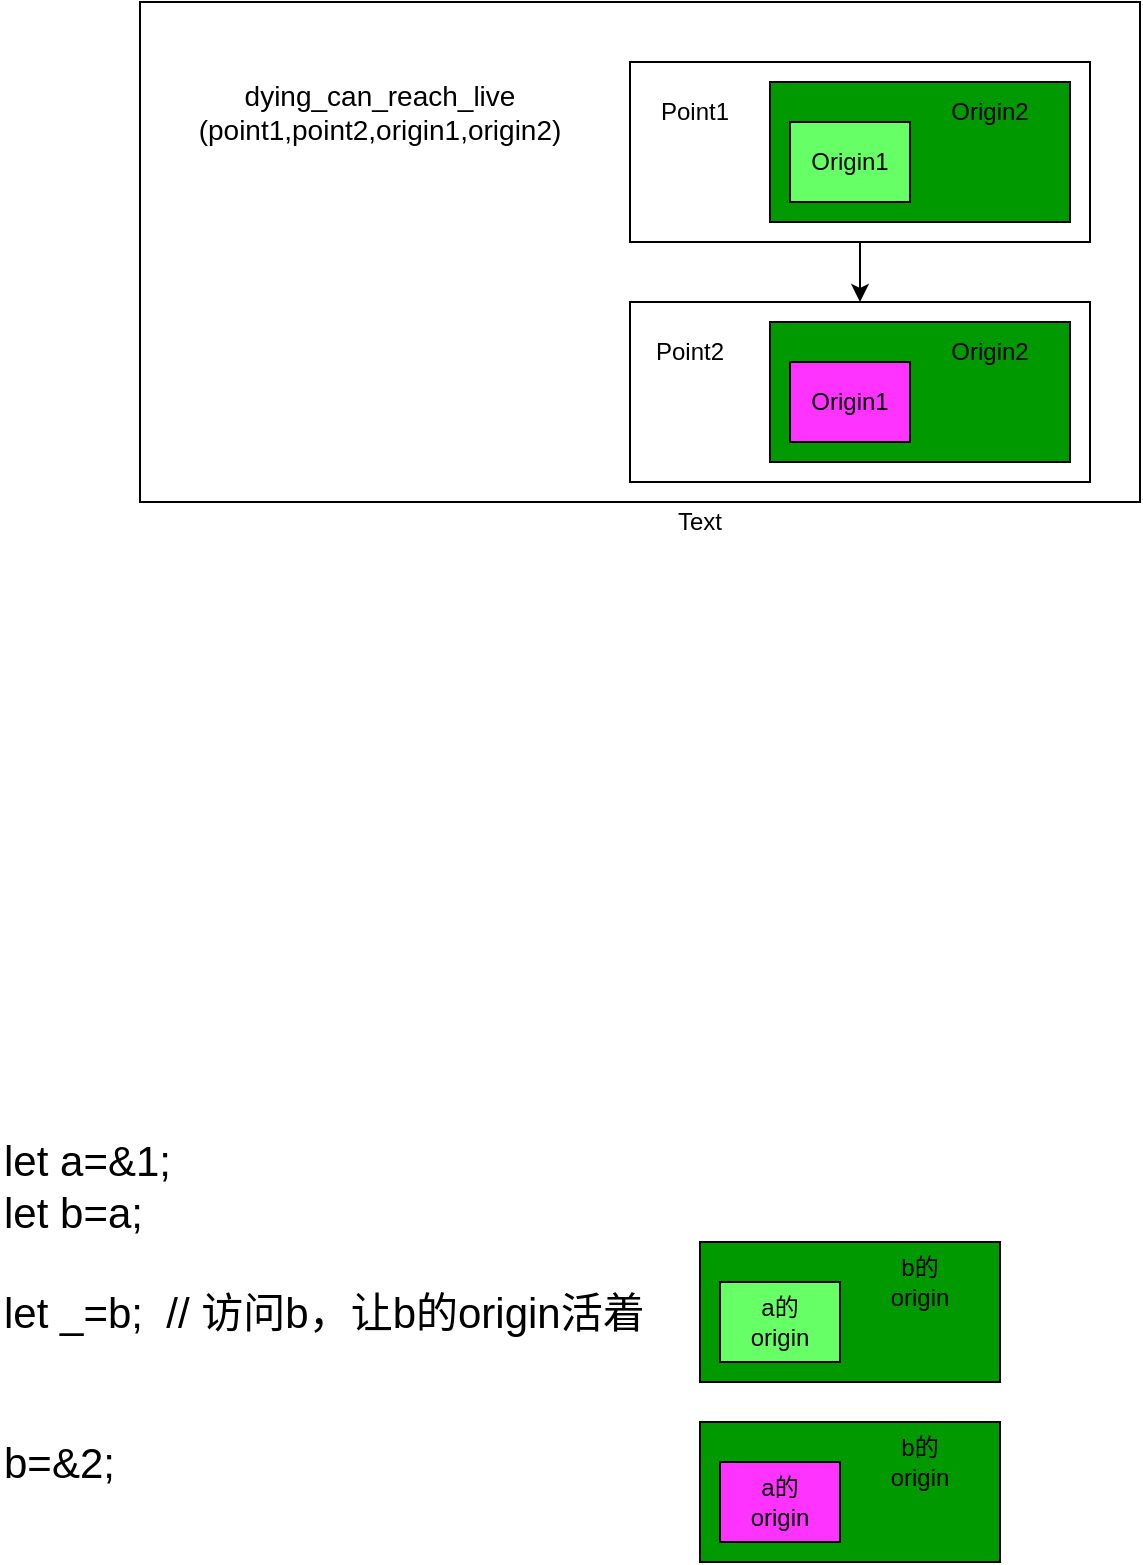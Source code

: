<mxfile version="15.1.3" type="device"><diagram id="bB4qtGm49EuHFvluCVFQ" name="Page-1"><mxGraphModel dx="981" dy="569" grid="1" gridSize="10" guides="1" tooltips="1" connect="1" arrows="1" fold="1" page="1" pageScale="1" pageWidth="850" pageHeight="1100" math="0" shadow="0"><root><mxCell id="0"/><mxCell id="1" parent="0"/><mxCell id="lCpqJju2Anh8xWLvA5O8-1" value="" style="rounded=0;whiteSpace=wrap;html=1;fillColor=#FFFFFF;" vertex="1" parent="1"><mxGeometry x="140" y="30" width="500" height="250" as="geometry"/></mxCell><mxCell id="lCpqJju2Anh8xWLvA5O8-2" value="" style="edgeStyle=orthogonalEdgeStyle;rounded=0;orthogonalLoop=1;jettySize=auto;html=1;fontSize=14;entryX=0.5;entryY=0;entryDx=0;entryDy=0;" edge="1" parent="1" source="lCpqJju2Anh8xWLvA5O8-3" target="lCpqJju2Anh8xWLvA5O8-10"><mxGeometry relative="1" as="geometry"/></mxCell><mxCell id="lCpqJju2Anh8xWLvA5O8-3" value="" style="rounded=0;whiteSpace=wrap;html=1;fillColor=#FFFFFF;" vertex="1" parent="1"><mxGeometry x="385" y="60" width="230" height="90" as="geometry"/></mxCell><mxCell id="lCpqJju2Anh8xWLvA5O8-4" value="" style="rounded=0;whiteSpace=wrap;html=1;fillColor=#009900;" vertex="1" parent="1"><mxGeometry x="455" y="70" width="150" height="70" as="geometry"/></mxCell><mxCell id="lCpqJju2Anh8xWLvA5O8-5" value="Origin2" style="text;html=1;strokeColor=none;fillColor=none;align=center;verticalAlign=middle;whiteSpace=wrap;rounded=0;" vertex="1" parent="1"><mxGeometry x="545" y="75" width="40" height="20" as="geometry"/></mxCell><mxCell id="lCpqJju2Anh8xWLvA5O8-6" value="Point1" style="text;html=1;strokeColor=none;fillColor=none;align=center;verticalAlign=middle;whiteSpace=wrap;rounded=0;" vertex="1" parent="1"><mxGeometry x="395" y="75" width="45" height="20" as="geometry"/></mxCell><mxCell id="lCpqJju2Anh8xWLvA5O8-7" value="" style="group" vertex="1" connectable="0" parent="1"><mxGeometry x="465" y="90" width="60" height="40" as="geometry"/></mxCell><mxCell id="lCpqJju2Anh8xWLvA5O8-8" value="" style="rounded=0;whiteSpace=wrap;html=1;fontSize=14;fillColor=#66FF66;" vertex="1" parent="lCpqJju2Anh8xWLvA5O8-7"><mxGeometry width="60" height="40" as="geometry"/></mxCell><mxCell id="lCpqJju2Anh8xWLvA5O8-9" value="Origin1" style="text;html=1;strokeColor=none;fillColor=none;align=center;verticalAlign=middle;whiteSpace=wrap;rounded=0;" vertex="1" parent="lCpqJju2Anh8xWLvA5O8-7"><mxGeometry x="10" y="5" width="40" height="30" as="geometry"/></mxCell><mxCell id="lCpqJju2Anh8xWLvA5O8-10" value="" style="rounded=0;whiteSpace=wrap;html=1;fillColor=#FFFFFF;" vertex="1" parent="1"><mxGeometry x="385" y="180" width="230" height="90" as="geometry"/></mxCell><mxCell id="lCpqJju2Anh8xWLvA5O8-11" value="" style="rounded=0;whiteSpace=wrap;html=1;fillColor=#009900;" vertex="1" parent="1"><mxGeometry x="455" y="190" width="150" height="70" as="geometry"/></mxCell><mxCell id="lCpqJju2Anh8xWLvA5O8-12" value="Origin2" style="text;html=1;strokeColor=none;fillColor=none;align=center;verticalAlign=middle;whiteSpace=wrap;rounded=0;" vertex="1" parent="1"><mxGeometry x="545" y="195" width="40" height="20" as="geometry"/></mxCell><mxCell id="lCpqJju2Anh8xWLvA5O8-13" value="Point2" style="text;html=1;strokeColor=none;fillColor=none;align=center;verticalAlign=middle;whiteSpace=wrap;rounded=0;" vertex="1" parent="1"><mxGeometry x="395" y="195" width="40" height="20" as="geometry"/></mxCell><mxCell id="lCpqJju2Anh8xWLvA5O8-14" value="" style="group;fillColor=#FF33FF;" vertex="1" connectable="0" parent="1"><mxGeometry x="465" y="210" width="60" height="40" as="geometry"/></mxCell><mxCell id="lCpqJju2Anh8xWLvA5O8-15" value="" style="rounded=0;whiteSpace=wrap;html=1;fontSize=14;fillColor=#FF33FF;" vertex="1" parent="lCpqJju2Anh8xWLvA5O8-14"><mxGeometry width="60" height="40" as="geometry"/></mxCell><mxCell id="lCpqJju2Anh8xWLvA5O8-16" value="Origin1" style="text;html=1;strokeColor=none;fillColor=none;align=center;verticalAlign=middle;whiteSpace=wrap;rounded=0;" vertex="1" parent="lCpqJju2Anh8xWLvA5O8-14"><mxGeometry x="10" y="5" width="40" height="30" as="geometry"/></mxCell><mxCell id="lCpqJju2Anh8xWLvA5O8-17" value="dying_can_reach_live&lt;br&gt;(point1,point2,origin1,origin2)" style="text;html=1;strokeColor=none;fillColor=none;align=center;verticalAlign=middle;whiteSpace=wrap;rounded=0;fontSize=14;" vertex="1" parent="1"><mxGeometry x="240" y="75" width="40" height="20" as="geometry"/></mxCell><mxCell id="lCpqJju2Anh8xWLvA5O8-18" value="Text" style="text;html=1;strokeColor=none;fillColor=none;align=center;verticalAlign=middle;whiteSpace=wrap;rounded=0;" vertex="1" parent="1"><mxGeometry x="400" y="280" width="40" height="20" as="geometry"/></mxCell><mxCell id="lCpqJju2Anh8xWLvA5O8-19" value="let a=&amp;amp;1;&lt;br style=&quot;font-size: 21px&quot;&gt;let b=a;&lt;br style=&quot;font-size: 21px&quot;&gt;&lt;br style=&quot;font-size: 21px&quot;&gt;let _=b;&amp;nbsp; // 访问b，让b的origin活着&lt;br&gt;&lt;br&gt;&lt;br style=&quot;font-size: 21px&quot;&gt;b=&amp;amp;2;" style="text;html=1;strokeColor=none;fillColor=none;align=left;verticalAlign=middle;whiteSpace=wrap;rounded=0;fontSize=21;" vertex="1" parent="1"><mxGeometry x="70" y="570" width="400" height="230" as="geometry"/></mxCell><mxCell id="lCpqJju2Anh8xWLvA5O8-20" value="" style="rounded=0;whiteSpace=wrap;html=1;fillColor=#009900;" vertex="1" parent="1"><mxGeometry x="420" y="650" width="150" height="70" as="geometry"/></mxCell><mxCell id="lCpqJju2Anh8xWLvA5O8-21" value="" style="group" vertex="1" connectable="0" parent="1"><mxGeometry x="430" y="670" width="60" height="40" as="geometry"/></mxCell><mxCell id="lCpqJju2Anh8xWLvA5O8-22" value="" style="rounded=0;whiteSpace=wrap;html=1;fontSize=14;fillColor=#66FF66;" vertex="1" parent="lCpqJju2Anh8xWLvA5O8-21"><mxGeometry width="60" height="40" as="geometry"/></mxCell><mxCell id="lCpqJju2Anh8xWLvA5O8-23" value="a的origin" style="text;html=1;strokeColor=none;fillColor=none;align=center;verticalAlign=middle;whiteSpace=wrap;rounded=0;" vertex="1" parent="lCpqJju2Anh8xWLvA5O8-21"><mxGeometry x="10" y="5" width="40" height="30" as="geometry"/></mxCell><mxCell id="lCpqJju2Anh8xWLvA5O8-26" value="b的origin" style="text;html=1;strokeColor=none;fillColor=none;align=center;verticalAlign=middle;whiteSpace=wrap;rounded=0;" vertex="1" parent="1"><mxGeometry x="510" y="660" width="40" height="20" as="geometry"/></mxCell><mxCell id="lCpqJju2Anh8xWLvA5O8-27" value="" style="rounded=0;whiteSpace=wrap;html=1;fillColor=#009900;" vertex="1" parent="1"><mxGeometry x="420" y="740" width="150" height="70" as="geometry"/></mxCell><mxCell id="lCpqJju2Anh8xWLvA5O8-28" value="" style="group" vertex="1" connectable="0" parent="1"><mxGeometry x="430" y="760" width="60" height="40" as="geometry"/></mxCell><mxCell id="lCpqJju2Anh8xWLvA5O8-29" value="" style="rounded=0;whiteSpace=wrap;html=1;fontSize=14;fillColor=#ff33ff;" vertex="1" parent="lCpqJju2Anh8xWLvA5O8-28"><mxGeometry width="60" height="40" as="geometry"/></mxCell><mxCell id="lCpqJju2Anh8xWLvA5O8-30" value="a的origin" style="text;html=1;strokeColor=none;fillColor=none;align=center;verticalAlign=middle;whiteSpace=wrap;rounded=0;" vertex="1" parent="lCpqJju2Anh8xWLvA5O8-28"><mxGeometry x="10" y="5" width="40" height="30" as="geometry"/></mxCell><mxCell id="lCpqJju2Anh8xWLvA5O8-31" value="b的origin" style="text;html=1;strokeColor=none;fillColor=none;align=center;verticalAlign=middle;whiteSpace=wrap;rounded=0;" vertex="1" parent="1"><mxGeometry x="510" y="750" width="40" height="20" as="geometry"/></mxCell></root></mxGraphModel></diagram></mxfile>
